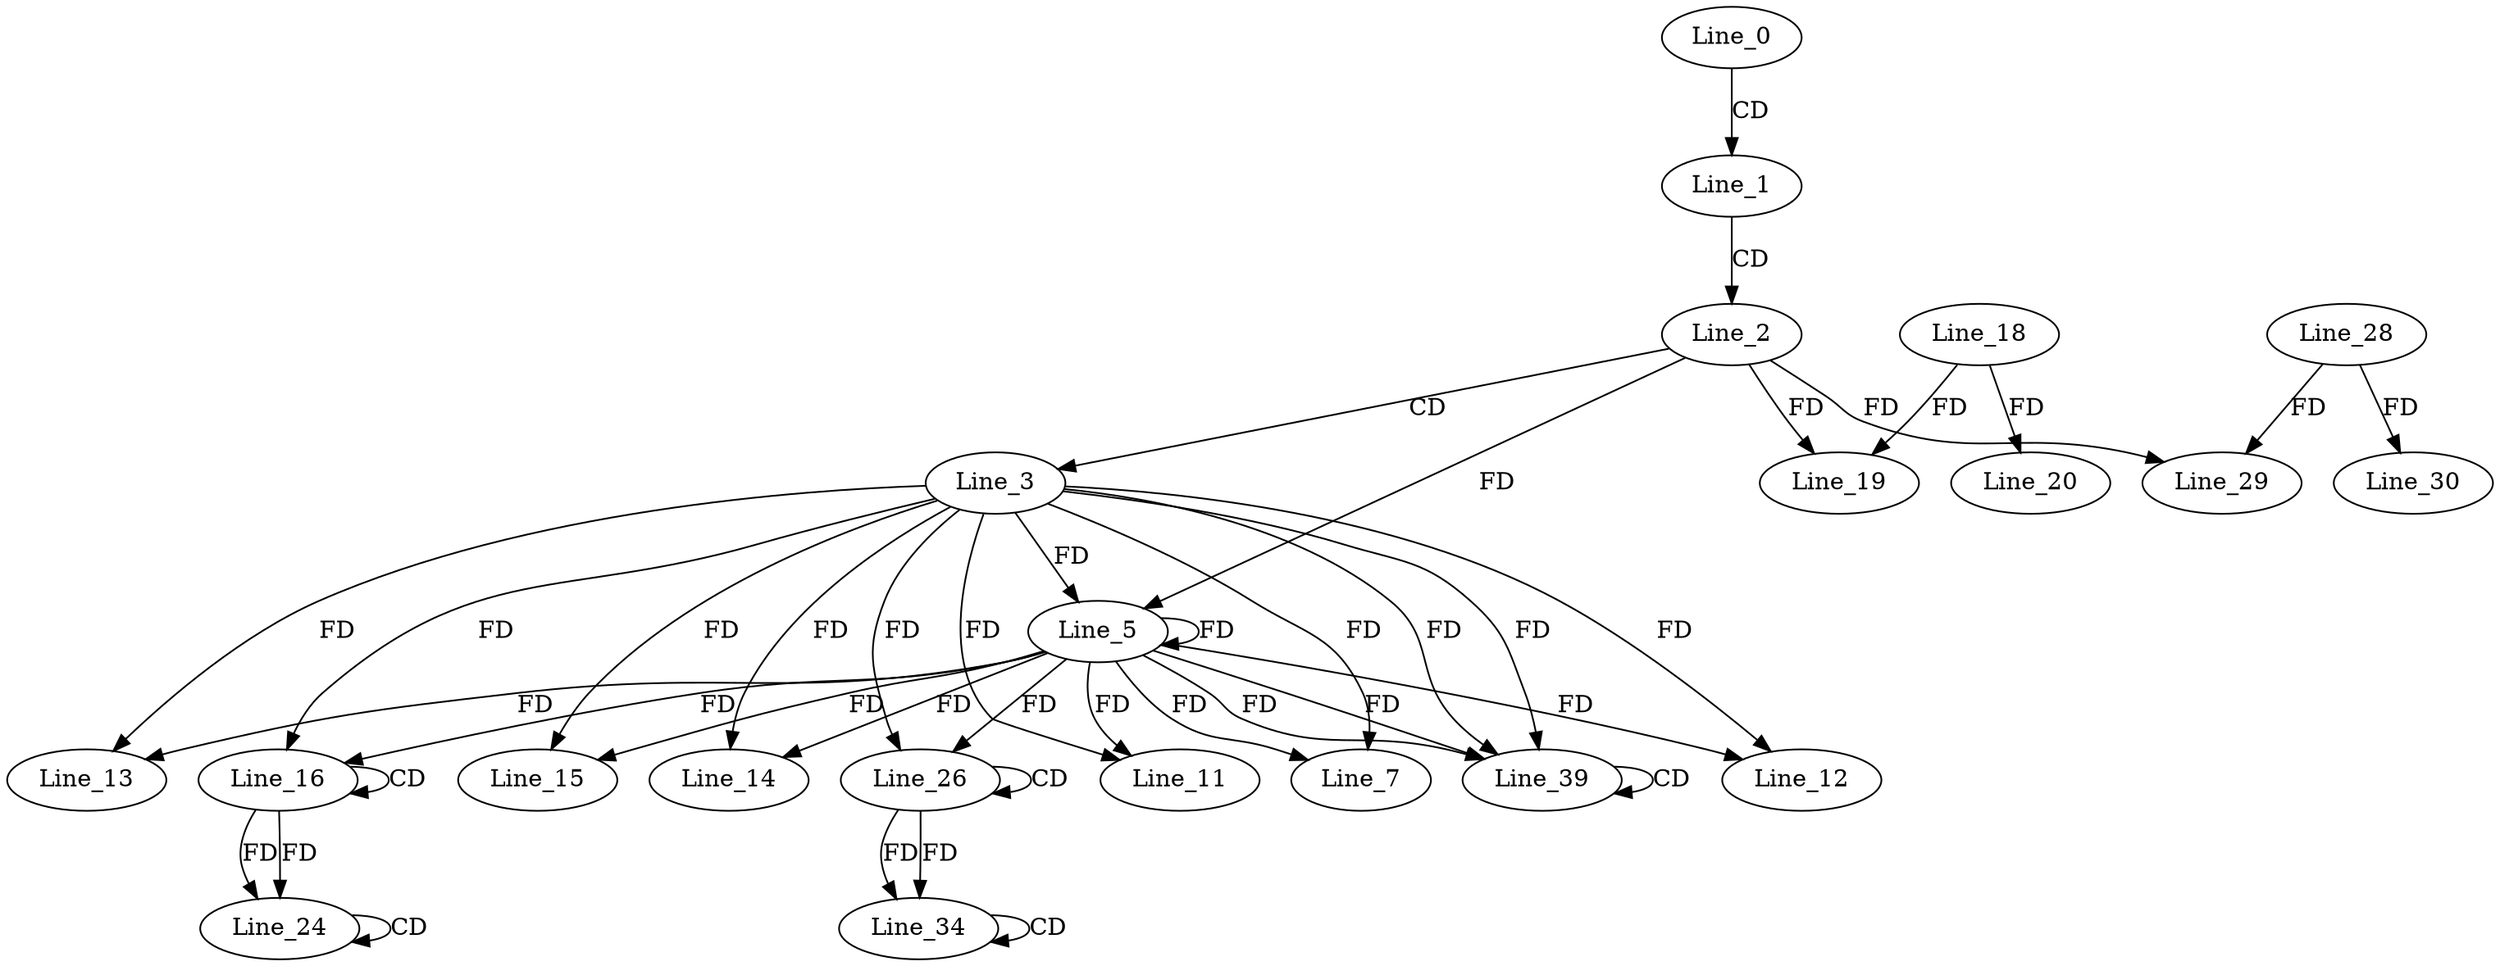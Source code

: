 digraph G {
  Line_0;
  Line_1;
  Line_2;
  Line_3;
  Line_5;
  Line_5;
  Line_7;
  Line_11;
  Line_12;
  Line_13;
  Line_14;
  Line_15;
  Line_16;
  Line_16;
  Line_19;
  Line_18;
  Line_20;
  Line_24;
  Line_24;
  Line_26;
  Line_26;
  Line_28;
  Line_29;
  Line_30;
  Line_34;
  Line_34;
  Line_39;
  Line_39;
  Line_0 -> Line_1 [ label="CD" ];
  Line_1 -> Line_2 [ label="CD" ];
  Line_2 -> Line_3 [ label="CD" ];
  Line_3 -> Line_5 [ label="FD" ];
  Line_5 -> Line_5 [ label="FD" ];
  Line_2 -> Line_5 [ label="FD" ];
  Line_3 -> Line_7 [ label="FD" ];
  Line_5 -> Line_7 [ label="FD" ];
  Line_3 -> Line_11 [ label="FD" ];
  Line_5 -> Line_11 [ label="FD" ];
  Line_3 -> Line_12 [ label="FD" ];
  Line_5 -> Line_12 [ label="FD" ];
  Line_3 -> Line_13 [ label="FD" ];
  Line_5 -> Line_13 [ label="FD" ];
  Line_3 -> Line_14 [ label="FD" ];
  Line_5 -> Line_14 [ label="FD" ];
  Line_3 -> Line_15 [ label="FD" ];
  Line_5 -> Line_15 [ label="FD" ];
  Line_16 -> Line_16 [ label="CD" ];
  Line_3 -> Line_16 [ label="FD" ];
  Line_5 -> Line_16 [ label="FD" ];
  Line_2 -> Line_19 [ label="FD" ];
  Line_18 -> Line_19 [ label="FD" ];
  Line_18 -> Line_20 [ label="FD" ];
  Line_16 -> Line_24 [ label="FD" ];
  Line_24 -> Line_24 [ label="CD" ];
  Line_16 -> Line_24 [ label="FD" ];
  Line_26 -> Line_26 [ label="CD" ];
  Line_3 -> Line_26 [ label="FD" ];
  Line_5 -> Line_26 [ label="FD" ];
  Line_28 -> Line_29 [ label="FD" ];
  Line_2 -> Line_29 [ label="FD" ];
  Line_28 -> Line_30 [ label="FD" ];
  Line_26 -> Line_34 [ label="FD" ];
  Line_34 -> Line_34 [ label="CD" ];
  Line_26 -> Line_34 [ label="FD" ];
  Line_3 -> Line_39 [ label="FD" ];
  Line_5 -> Line_39 [ label="FD" ];
  Line_39 -> Line_39 [ label="CD" ];
  Line_3 -> Line_39 [ label="FD" ];
  Line_5 -> Line_39 [ label="FD" ];
}
